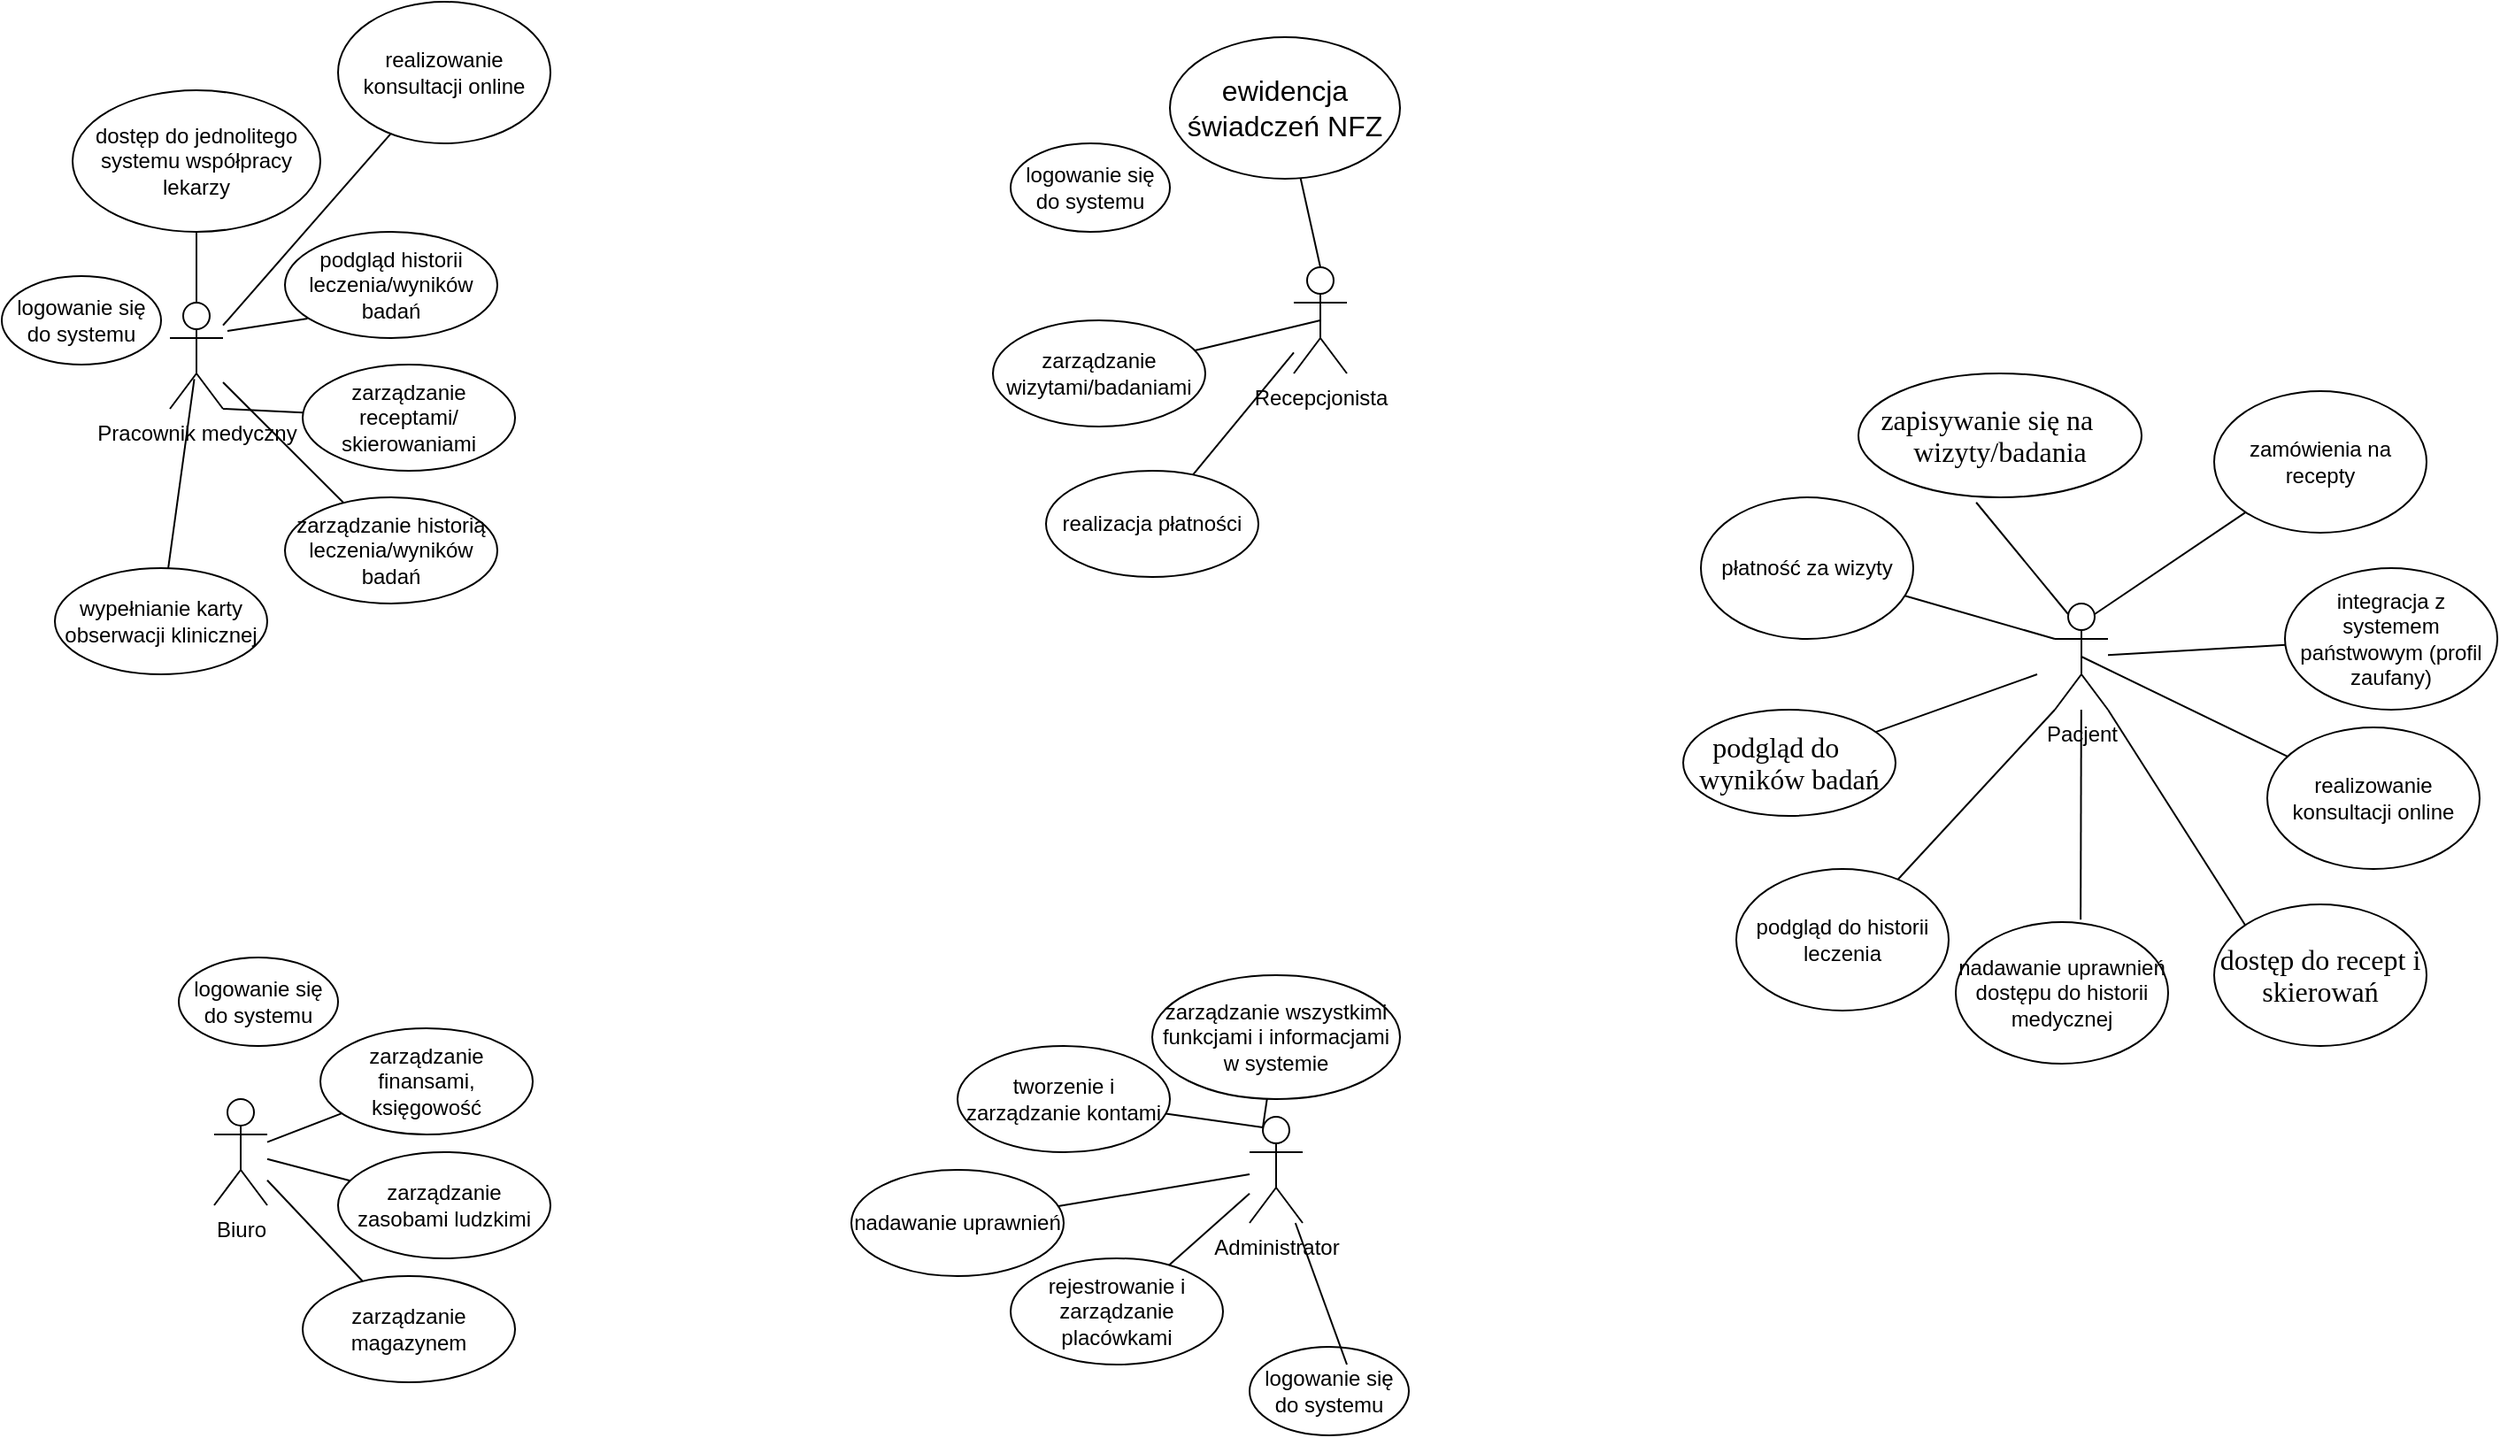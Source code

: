 <mxfile version="17.4.3" type="github">
  <diagram id="2RPdpxXCFyz0xVRLLAnb" name="Page-1">
    <mxGraphModel dx="1497" dy="734" grid="1" gridSize="10" guides="1" tooltips="1" connect="1" arrows="1" fold="1" page="1" pageScale="1" pageWidth="827" pageHeight="1169" math="0" shadow="0">
      <root>
        <mxCell id="0" />
        <mxCell id="1" parent="0" />
        <mxCell id="AdZAlGOrFTd36PGD04gz-3" value="Recepcjonista" style="shape=umlActor;verticalLabelPosition=bottom;verticalAlign=top;html=1;outlineConnect=0;" parent="1" vertex="1">
          <mxGeometry x="730" y="470" width="30" height="60" as="geometry" />
        </mxCell>
        <mxCell id="AdZAlGOrFTd36PGD04gz-8" value="logowanie się do systemu" style="ellipse;whiteSpace=wrap;html=1;" parent="1" vertex="1">
          <mxGeometry x="705" y="1080" width="90" height="50" as="geometry" />
        </mxCell>
        <mxCell id="AdZAlGOrFTd36PGD04gz-10" value="zarządzanie wizytami/badaniami" style="ellipse;whiteSpace=wrap;html=1;" parent="1" vertex="1">
          <mxGeometry x="560" y="500" width="120" height="60" as="geometry" />
        </mxCell>
        <mxCell id="AdZAlGOrFTd36PGD04gz-11" value="&lt;div&gt;&lt;span style=&quot;font-size: 16px ; background-color: rgb(255 , 255 , 255)&quot;&gt;ewidencja świadczeń NFZ&lt;/span&gt;&lt;/div&gt;" style="ellipse;whiteSpace=wrap;html=1;align=center;" parent="1" vertex="1">
          <mxGeometry x="660" y="340" width="130" height="80" as="geometry" />
        </mxCell>
        <mxCell id="AdZAlGOrFTd36PGD04gz-12" value="realizacja płatności" style="ellipse;whiteSpace=wrap;html=1;" parent="1" vertex="1">
          <mxGeometry x="590" y="585" width="120" height="60" as="geometry" />
        </mxCell>
        <mxCell id="AdZAlGOrFTd36PGD04gz-13" value="Pracownik medyczny&lt;br&gt;" style="shape=umlActor;verticalLabelPosition=bottom;verticalAlign=top;html=1;outlineConnect=0;" parent="1" vertex="1">
          <mxGeometry x="95" y="490" width="30" height="60" as="geometry" />
        </mxCell>
        <mxCell id="AdZAlGOrFTd36PGD04gz-14" value="podgląd historii leczenia/wyników badań" style="ellipse;whiteSpace=wrap;html=1;" parent="1" vertex="1">
          <mxGeometry x="160" y="450" width="120" height="60" as="geometry" />
        </mxCell>
        <mxCell id="AdZAlGOrFTd36PGD04gz-15" value="zarządzanie receptami/&lt;br&gt;skierowaniami" style="ellipse;whiteSpace=wrap;html=1;" parent="1" vertex="1">
          <mxGeometry x="170" y="525" width="120" height="60" as="geometry" />
        </mxCell>
        <mxCell id="AdZAlGOrFTd36PGD04gz-16" value="zarządzanie historią leczenia/wyników badań" style="ellipse;whiteSpace=wrap;html=1;" parent="1" vertex="1">
          <mxGeometry x="160" y="600" width="120" height="60" as="geometry" />
        </mxCell>
        <mxCell id="AdZAlGOrFTd36PGD04gz-17" value="dostęp do jednolitego systemu współpracy lekarzy" style="ellipse;whiteSpace=wrap;html=1;" parent="1" vertex="1">
          <mxGeometry x="40" y="370" width="140" height="80" as="geometry" />
        </mxCell>
        <mxCell id="AdZAlGOrFTd36PGD04gz-20" value="Administrator" style="shape=umlActor;verticalLabelPosition=bottom;verticalAlign=top;html=1;outlineConnect=0;" parent="1" vertex="1">
          <mxGeometry x="705" y="950" width="30" height="60" as="geometry" />
        </mxCell>
        <mxCell id="AdZAlGOrFTd36PGD04gz-21" value="tworzenie i zarządzanie kontami" style="ellipse;whiteSpace=wrap;html=1;" parent="1" vertex="1">
          <mxGeometry x="540" y="910" width="120" height="60" as="geometry" />
        </mxCell>
        <mxCell id="AdZAlGOrFTd36PGD04gz-22" value="nadawanie uprawnień" style="ellipse;whiteSpace=wrap;html=1;" parent="1" vertex="1">
          <mxGeometry x="480" y="980" width="120" height="60" as="geometry" />
        </mxCell>
        <mxCell id="AdZAlGOrFTd36PGD04gz-23" value="rejestrowanie i zarządzanie placówkami" style="ellipse;whiteSpace=wrap;html=1;" parent="1" vertex="1">
          <mxGeometry x="570" y="1030" width="120" height="60" as="geometry" />
        </mxCell>
        <mxCell id="AdZAlGOrFTd36PGD04gz-24" value="zarządzanie wszystkimi funkcjami i informacjami w systemie" style="ellipse;whiteSpace=wrap;html=1;" parent="1" vertex="1">
          <mxGeometry x="650" y="870" width="140" height="70" as="geometry" />
        </mxCell>
        <mxCell id="AdZAlGOrFTd36PGD04gz-25" value="Biuro" style="shape=umlActor;verticalLabelPosition=bottom;verticalAlign=top;html=1;outlineConnect=0;" parent="1" vertex="1">
          <mxGeometry x="120" y="940" width="30" height="60" as="geometry" />
        </mxCell>
        <mxCell id="AdZAlGOrFTd36PGD04gz-26" value="zarządzanie finansami, księgowość" style="ellipse;whiteSpace=wrap;html=1;" parent="1" vertex="1">
          <mxGeometry x="180" y="900" width="120" height="60" as="geometry" />
        </mxCell>
        <mxCell id="AdZAlGOrFTd36PGD04gz-27" value="zarządzanie zasobami ludzkimi" style="ellipse;whiteSpace=wrap;html=1;" parent="1" vertex="1">
          <mxGeometry x="190" y="970" width="120" height="60" as="geometry" />
        </mxCell>
        <mxCell id="AdZAlGOrFTd36PGD04gz-28" value="zarządzanie magazynem" style="ellipse;whiteSpace=wrap;html=1;" parent="1" vertex="1">
          <mxGeometry x="170" y="1040" width="120" height="60" as="geometry" />
        </mxCell>
        <mxCell id="AdZAlGOrFTd36PGD04gz-33" value="" style="endArrow=none;html=1;rounded=0;" parent="1" source="AdZAlGOrFTd36PGD04gz-26" target="AdZAlGOrFTd36PGD04gz-25" edge="1">
          <mxGeometry width="50" height="50" relative="1" as="geometry">
            <mxPoint x="450" y="900" as="sourcePoint" />
            <mxPoint x="500" y="850" as="targetPoint" />
          </mxGeometry>
        </mxCell>
        <mxCell id="AdZAlGOrFTd36PGD04gz-37" value="" style="endArrow=none;html=1;rounded=0;" parent="1" source="AdZAlGOrFTd36PGD04gz-13" target="AdZAlGOrFTd36PGD04gz-17" edge="1">
          <mxGeometry width="50" height="50" relative="1" as="geometry">
            <mxPoint x="450" y="700" as="sourcePoint" />
            <mxPoint x="500" y="650" as="targetPoint" />
          </mxGeometry>
        </mxCell>
        <mxCell id="AdZAlGOrFTd36PGD04gz-39" value="" style="endArrow=none;html=1;rounded=0;entryX=0.75;entryY=0.1;entryDx=0;entryDy=0;entryPerimeter=0;" parent="1" edge="1">
          <mxGeometry width="50" height="50" relative="1" as="geometry">
            <mxPoint x="172.751" y="498.98" as="sourcePoint" />
            <mxPoint x="127.5" y="506" as="targetPoint" />
          </mxGeometry>
        </mxCell>
        <mxCell id="AdZAlGOrFTd36PGD04gz-40" value="" style="endArrow=none;html=1;rounded=0;entryX=1;entryY=1;entryDx=0;entryDy=0;entryPerimeter=0;" parent="1" source="AdZAlGOrFTd36PGD04gz-15" target="AdZAlGOrFTd36PGD04gz-13" edge="1">
          <mxGeometry width="50" height="50" relative="1" as="geometry">
            <mxPoint x="450" y="700" as="sourcePoint" />
            <mxPoint x="500" y="650" as="targetPoint" />
          </mxGeometry>
        </mxCell>
        <mxCell id="AdZAlGOrFTd36PGD04gz-41" value="" style="endArrow=none;html=1;rounded=0;" parent="1" source="AdZAlGOrFTd36PGD04gz-16" target="AdZAlGOrFTd36PGD04gz-13" edge="1">
          <mxGeometry width="50" height="50" relative="1" as="geometry">
            <mxPoint x="450" y="700" as="sourcePoint" />
            <mxPoint x="500" y="650" as="targetPoint" />
          </mxGeometry>
        </mxCell>
        <mxCell id="AdZAlGOrFTd36PGD04gz-42" value="" style="endArrow=none;html=1;rounded=0;" parent="1" source="AdZAlGOrFTd36PGD04gz-25" target="AdZAlGOrFTd36PGD04gz-27" edge="1">
          <mxGeometry width="50" height="50" relative="1" as="geometry">
            <mxPoint x="450" y="900" as="sourcePoint" />
            <mxPoint x="500" y="850" as="targetPoint" />
          </mxGeometry>
        </mxCell>
        <mxCell id="AdZAlGOrFTd36PGD04gz-43" value="" style="endArrow=none;html=1;rounded=0;exitX=0.283;exitY=0.05;exitDx=0;exitDy=0;exitPerimeter=0;" parent="1" source="AdZAlGOrFTd36PGD04gz-28" target="AdZAlGOrFTd36PGD04gz-25" edge="1">
          <mxGeometry width="50" height="50" relative="1" as="geometry">
            <mxPoint x="450" y="900" as="sourcePoint" />
            <mxPoint x="500" y="850" as="targetPoint" />
          </mxGeometry>
        </mxCell>
        <mxCell id="AdZAlGOrFTd36PGD04gz-44" value="" style="endArrow=none;html=1;rounded=0;entryX=0.25;entryY=0.1;entryDx=0;entryDy=0;entryPerimeter=0;" parent="1" source="AdZAlGOrFTd36PGD04gz-21" target="AdZAlGOrFTd36PGD04gz-20" edge="1">
          <mxGeometry width="50" height="50" relative="1" as="geometry">
            <mxPoint x="450" y="900" as="sourcePoint" />
            <mxPoint x="500" y="850" as="targetPoint" />
          </mxGeometry>
        </mxCell>
        <mxCell id="AdZAlGOrFTd36PGD04gz-45" value="" style="endArrow=none;html=1;rounded=0;" parent="1" source="AdZAlGOrFTd36PGD04gz-22" target="AdZAlGOrFTd36PGD04gz-20" edge="1">
          <mxGeometry width="50" height="50" relative="1" as="geometry">
            <mxPoint x="450" y="900" as="sourcePoint" />
            <mxPoint x="500" y="850" as="targetPoint" />
          </mxGeometry>
        </mxCell>
        <mxCell id="AdZAlGOrFTd36PGD04gz-46" value="" style="endArrow=none;html=1;rounded=0;" parent="1" source="AdZAlGOrFTd36PGD04gz-23" target="AdZAlGOrFTd36PGD04gz-20" edge="1">
          <mxGeometry width="50" height="50" relative="1" as="geometry">
            <mxPoint x="450" y="900" as="sourcePoint" />
            <mxPoint x="500" y="850" as="targetPoint" />
          </mxGeometry>
        </mxCell>
        <mxCell id="AdZAlGOrFTd36PGD04gz-47" value="" style="endArrow=none;html=1;rounded=0;exitX=0.25;exitY=0.1;exitDx=0;exitDy=0;exitPerimeter=0;" parent="1" source="AdZAlGOrFTd36PGD04gz-20" target="AdZAlGOrFTd36PGD04gz-24" edge="1">
          <mxGeometry width="50" height="50" relative="1" as="geometry">
            <mxPoint x="450" y="900" as="sourcePoint" />
            <mxPoint x="500" y="850" as="targetPoint" />
          </mxGeometry>
        </mxCell>
        <mxCell id="AdZAlGOrFTd36PGD04gz-49" value="" style="endArrow=none;html=1;rounded=0;entryX=0.5;entryY=0.5;entryDx=0;entryDy=0;entryPerimeter=0;" parent="1" source="AdZAlGOrFTd36PGD04gz-10" target="AdZAlGOrFTd36PGD04gz-3" edge="1">
          <mxGeometry width="50" height="50" relative="1" as="geometry">
            <mxPoint x="450" y="500" as="sourcePoint" />
            <mxPoint x="500" y="450" as="targetPoint" />
          </mxGeometry>
        </mxCell>
        <mxCell id="AdZAlGOrFTd36PGD04gz-50" value="" style="endArrow=none;html=1;rounded=0;" parent="1" source="AdZAlGOrFTd36PGD04gz-12" target="AdZAlGOrFTd36PGD04gz-3" edge="1">
          <mxGeometry width="50" height="50" relative="1" as="geometry">
            <mxPoint x="450" y="500" as="sourcePoint" />
            <mxPoint x="500" y="450" as="targetPoint" />
          </mxGeometry>
        </mxCell>
        <mxCell id="AdZAlGOrFTd36PGD04gz-51" value="" style="endArrow=none;html=1;rounded=0;entryX=0.5;entryY=0;entryDx=0;entryDy=0;entryPerimeter=0;" parent="1" source="AdZAlGOrFTd36PGD04gz-11" target="AdZAlGOrFTd36PGD04gz-3" edge="1">
          <mxGeometry width="50" height="50" relative="1" as="geometry">
            <mxPoint x="450" y="500" as="sourcePoint" />
            <mxPoint x="500" y="450" as="targetPoint" />
          </mxGeometry>
        </mxCell>
        <mxCell id="lqnqc55kXV3MOIMBdHod-2" value="&lt;p class=&quot;MsoListParagraph&quot; style=&quot;text-indent: -18.0pt&quot;&gt;&lt;span style=&quot;font-size: 12.0pt ; line-height: 107% ; font-family: &amp;#34;symbol&amp;#34;&quot;&gt;&lt;span style=&quot;font-stretch: normal ; font-size: 7pt ; line-height: normal ; font-family: &amp;#34;times new roman&amp;#34;&quot;&gt;&amp;nbsp; &amp;nbsp;&amp;nbsp;&lt;/span&gt;&lt;/span&gt;&lt;span style=&quot;font-size: 12.0pt ; line-height: 107% ; font-family: &amp;#34;times new roman&amp;#34; , serif&quot;&gt;zapisywanie się na wizyty/badania&lt;/span&gt;&lt;/p&gt;" style="ellipse;whiteSpace=wrap;html=1;" parent="1" vertex="1">
          <mxGeometry x="1049" y="530" width="160" height="70" as="geometry" />
        </mxCell>
        <mxCell id="lqnqc55kXV3MOIMBdHod-3" value="&lt;p class=&quot;MsoListParagraph&quot; style=&quot;text-indent: -18.0pt&quot;&gt;&lt;span style=&quot;line-height: 107%&quot;&gt;&lt;span style=&quot;font-stretch: normal ; line-height: normal ; font-size: 16px&quot;&gt;&lt;font face=&quot;Symbol&quot;&gt;&amp;nbsp;&lt;/font&gt;&lt;/span&gt;&lt;span style=&quot;font-family: &amp;#34;times new roman&amp;#34; ; font-size: 7pt ; font-stretch: normal ; line-height: normal&quot;&gt; &amp;nbsp;&lt;/span&gt;&lt;/span&gt;&lt;span style=&quot;font-size: 12.0pt ; line-height: 107% ; font-family: &amp;#34;times new roman&amp;#34; , serif&quot;&gt;podgląd do wyników badań&lt;/span&gt;&lt;/p&gt;" style="ellipse;whiteSpace=wrap;html=1;" parent="1" vertex="1">
          <mxGeometry x="950" y="720" width="120" height="60" as="geometry" />
        </mxCell>
        <mxCell id="lqnqc55kXV3MOIMBdHod-4" value="zamówienia na recepty" style="ellipse;whiteSpace=wrap;html=1;" parent="1" vertex="1">
          <mxGeometry x="1250" y="540" width="120" height="80" as="geometry" />
        </mxCell>
        <mxCell id="lqnqc55kXV3MOIMBdHod-5" value="płatność za wizyty" style="ellipse;whiteSpace=wrap;html=1;" parent="1" vertex="1">
          <mxGeometry x="960" y="600" width="120" height="80" as="geometry" />
        </mxCell>
        <mxCell id="lqnqc55kXV3MOIMBdHod-6" value="integracja z systemem państwowym (profil zaufany)" style="ellipse;whiteSpace=wrap;html=1;" parent="1" vertex="1">
          <mxGeometry x="1290" y="640" width="120" height="80" as="geometry" />
        </mxCell>
        <mxCell id="lqnqc55kXV3MOIMBdHod-7" value="nadawanie uprawnień dostępu do historii medycznej" style="ellipse;whiteSpace=wrap;html=1;" parent="1" vertex="1">
          <mxGeometry x="1104" y="840" width="120" height="80" as="geometry" />
        </mxCell>
        <mxCell id="lqnqc55kXV3MOIMBdHod-8" value="&lt;p class=&quot;MsoListParagraph&quot; style=&quot;text-indent: -18.0pt&quot;&gt;&lt;span style=&quot;font-size: 12pt ; line-height: 107%&quot;&gt;&lt;font face=&quot;Symbol&quot;&gt;&amp;nbsp; &amp;nbsp; &amp;nbsp;&amp;nbsp;&lt;/font&gt;&lt;/span&gt;&lt;span style=&quot;font-size: 12.0pt ; line-height: 107% ; font-family: &amp;#34;times new roman&amp;#34; , serif&quot;&gt;dostęp do recept i skierowań&lt;/span&gt;&lt;/p&gt;" style="ellipse;whiteSpace=wrap;html=1;" parent="1" vertex="1">
          <mxGeometry x="1250" y="830" width="120" height="80" as="geometry" />
        </mxCell>
        <mxCell id="lqnqc55kXV3MOIMBdHod-9" value="podgląd do historii leczenia" style="ellipse;whiteSpace=wrap;html=1;" parent="1" vertex="1">
          <mxGeometry x="980" y="810" width="120" height="80" as="geometry" />
        </mxCell>
        <mxCell id="lqnqc55kXV3MOIMBdHod-10" value="realizowanie konsultacji online" style="ellipse;whiteSpace=wrap;html=1;" parent="1" vertex="1">
          <mxGeometry x="190" y="320" width="120" height="80" as="geometry" />
        </mxCell>
        <mxCell id="lqnqc55kXV3MOIMBdHod-11" value="Pacjent&lt;br&gt;" style="shape=umlActor;verticalLabelPosition=bottom;verticalAlign=top;html=1;outlineConnect=0;" parent="1" vertex="1">
          <mxGeometry x="1160" y="660" width="30" height="60" as="geometry" />
        </mxCell>
        <mxCell id="lqnqc55kXV3MOIMBdHod-25" value="wypełnianie karty obserwacji klinicznej" style="ellipse;whiteSpace=wrap;html=1;" parent="1" vertex="1">
          <mxGeometry x="30" y="640" width="120" height="60" as="geometry" />
        </mxCell>
        <mxCell id="lqnqc55kXV3MOIMBdHod-27" value="" style="endArrow=none;html=1;rounded=0;" parent="1" target="lqnqc55kXV3MOIMBdHod-25" edge="1">
          <mxGeometry width="50" height="50" relative="1" as="geometry">
            <mxPoint x="108.769" y="533.228" as="sourcePoint" />
            <mxPoint x="371.24" y="466.78" as="targetPoint" />
          </mxGeometry>
        </mxCell>
        <mxCell id="lqnqc55kXV3MOIMBdHod-30" value="" style="endArrow=none;html=1;rounded=0;fontFamily=Helvetica;" parent="1" source="AdZAlGOrFTd36PGD04gz-13" target="lqnqc55kXV3MOIMBdHod-10" edge="1">
          <mxGeometry width="50" height="50" relative="1" as="geometry">
            <mxPoint x="320" y="200" as="sourcePoint" />
            <mxPoint x="370" y="150" as="targetPoint" />
          </mxGeometry>
        </mxCell>
        <mxCell id="lqnqc55kXV3MOIMBdHod-34" value="realizowanie konsultacji online" style="ellipse;whiteSpace=wrap;html=1;" parent="1" vertex="1">
          <mxGeometry x="1280" y="730" width="120" height="80" as="geometry" />
        </mxCell>
        <mxCell id="lqnqc55kXV3MOIMBdHod-35" value="logowanie się do systemu" style="ellipse;whiteSpace=wrap;html=1;" parent="1" vertex="1">
          <mxGeometry x="100" y="860" width="90" height="50" as="geometry" />
        </mxCell>
        <mxCell id="lqnqc55kXV3MOIMBdHod-36" value="logowanie się do systemu" style="ellipse;whiteSpace=wrap;html=1;" parent="1" vertex="1">
          <mxGeometry y="475" width="90" height="50" as="geometry" />
        </mxCell>
        <mxCell id="lqnqc55kXV3MOIMBdHod-37" value="logowanie się do systemu" style="ellipse;whiteSpace=wrap;html=1;" parent="1" vertex="1">
          <mxGeometry x="570" y="400" width="90" height="50" as="geometry" />
        </mxCell>
        <mxCell id="TBF9zZiF4ZimvEeWQ7kE-1" value="" style="endArrow=none;html=1;rounded=0;" edge="1" parent="1" target="AdZAlGOrFTd36PGD04gz-20">
          <mxGeometry width="50" height="50" relative="1" as="geometry">
            <mxPoint x="759.995" y="1090.004" as="sourcePoint" />
            <mxPoint x="805.54" y="1049.473" as="targetPoint" />
          </mxGeometry>
        </mxCell>
        <mxCell id="TBF9zZiF4ZimvEeWQ7kE-2" value="" style="endArrow=none;html=1;rounded=0;" edge="1" parent="1" source="lqnqc55kXV3MOIMBdHod-9">
          <mxGeometry width="50" height="50" relative="1" as="geometry">
            <mxPoint x="1189.085" y="800.004" as="sourcePoint" />
            <mxPoint x="1159.997" y="720" as="targetPoint" />
          </mxGeometry>
        </mxCell>
        <mxCell id="TBF9zZiF4ZimvEeWQ7kE-3" value="" style="endArrow=none;html=1;rounded=0;" edge="1" parent="1" source="lqnqc55kXV3MOIMBdHod-3">
          <mxGeometry width="50" height="50" relative="1" as="geometry">
            <mxPoint x="1081.337" y="825.889" as="sourcePoint" />
            <mxPoint x="1150" y="700" as="targetPoint" />
          </mxGeometry>
        </mxCell>
        <mxCell id="TBF9zZiF4ZimvEeWQ7kE-4" value="" style="endArrow=none;html=1;rounded=0;entryX=0;entryY=0.333;entryDx=0;entryDy=0;entryPerimeter=0;" edge="1" parent="1" source="lqnqc55kXV3MOIMBdHod-5" target="lqnqc55kXV3MOIMBdHod-11">
          <mxGeometry width="50" height="50" relative="1" as="geometry">
            <mxPoint x="1068.998" y="742.685" as="sourcePoint" />
            <mxPoint x="1160" y="710" as="targetPoint" />
          </mxGeometry>
        </mxCell>
        <mxCell id="TBF9zZiF4ZimvEeWQ7kE-5" value="" style="endArrow=none;html=1;rounded=0;entryX=0.25;entryY=0.1;entryDx=0;entryDy=0;entryPerimeter=0;exitX=0.416;exitY=1.041;exitDx=0;exitDy=0;exitPerimeter=0;" edge="1" parent="1" source="lqnqc55kXV3MOIMBdHod-2" target="lqnqc55kXV3MOIMBdHod-11">
          <mxGeometry width="50" height="50" relative="1" as="geometry">
            <mxPoint x="1085.149" y="665.757" as="sourcePoint" />
            <mxPoint x="1170" y="690" as="targetPoint" />
          </mxGeometry>
        </mxCell>
        <mxCell id="TBF9zZiF4ZimvEeWQ7kE-6" value="" style="endArrow=none;html=1;rounded=0;entryX=0.75;entryY=0.1;entryDx=0;entryDy=0;entryPerimeter=0;" edge="1" parent="1" source="lqnqc55kXV3MOIMBdHod-4" target="lqnqc55kXV3MOIMBdHod-11">
          <mxGeometry width="50" height="50" relative="1" as="geometry">
            <mxPoint x="1125.56" y="612.87" as="sourcePoint" />
            <mxPoint x="1177.5" y="676" as="targetPoint" />
          </mxGeometry>
        </mxCell>
        <mxCell id="TBF9zZiF4ZimvEeWQ7kE-7" value="" style="endArrow=none;html=1;rounded=0;exitX=0.588;exitY=-0.017;exitDx=0;exitDy=0;exitPerimeter=0;" edge="1" parent="1" source="lqnqc55kXV3MOIMBdHod-7" target="lqnqc55kXV3MOIMBdHod-11">
          <mxGeometry width="50" height="50" relative="1" as="geometry">
            <mxPoint x="1275.194" y="616.604" as="sourcePoint" />
            <mxPoint x="1185" y="670" as="targetPoint" />
          </mxGeometry>
        </mxCell>
        <mxCell id="TBF9zZiF4ZimvEeWQ7kE-9" value="" style="endArrow=none;html=1;rounded=0;exitX=0;exitY=0;exitDx=0;exitDy=0;entryX=1;entryY=1;entryDx=0;entryDy=0;entryPerimeter=0;" edge="1" parent="1" source="lqnqc55kXV3MOIMBdHod-8" target="lqnqc55kXV3MOIMBdHod-11">
          <mxGeometry width="50" height="50" relative="1" as="geometry">
            <mxPoint x="1184.56" y="848.64" as="sourcePoint" />
            <mxPoint x="1184.911" y="730" as="targetPoint" />
          </mxGeometry>
        </mxCell>
        <mxCell id="TBF9zZiF4ZimvEeWQ7kE-10" value="" style="endArrow=none;html=1;rounded=0;entryX=0.5;entryY=0.5;entryDx=0;entryDy=0;entryPerimeter=0;" edge="1" parent="1" source="lqnqc55kXV3MOIMBdHod-34" target="lqnqc55kXV3MOIMBdHod-11">
          <mxGeometry width="50" height="50" relative="1" as="geometry">
            <mxPoint x="1277.574" y="851.716" as="sourcePoint" />
            <mxPoint x="1200" y="730" as="targetPoint" />
          </mxGeometry>
        </mxCell>
        <mxCell id="TBF9zZiF4ZimvEeWQ7kE-11" value="" style="endArrow=none;html=1;rounded=0;" edge="1" parent="1" source="lqnqc55kXV3MOIMBdHod-6" target="lqnqc55kXV3MOIMBdHod-11">
          <mxGeometry width="50" height="50" relative="1" as="geometry">
            <mxPoint x="1301.557" y="756.399" as="sourcePoint" />
            <mxPoint x="1185" y="700" as="targetPoint" />
          </mxGeometry>
        </mxCell>
      </root>
    </mxGraphModel>
  </diagram>
</mxfile>
